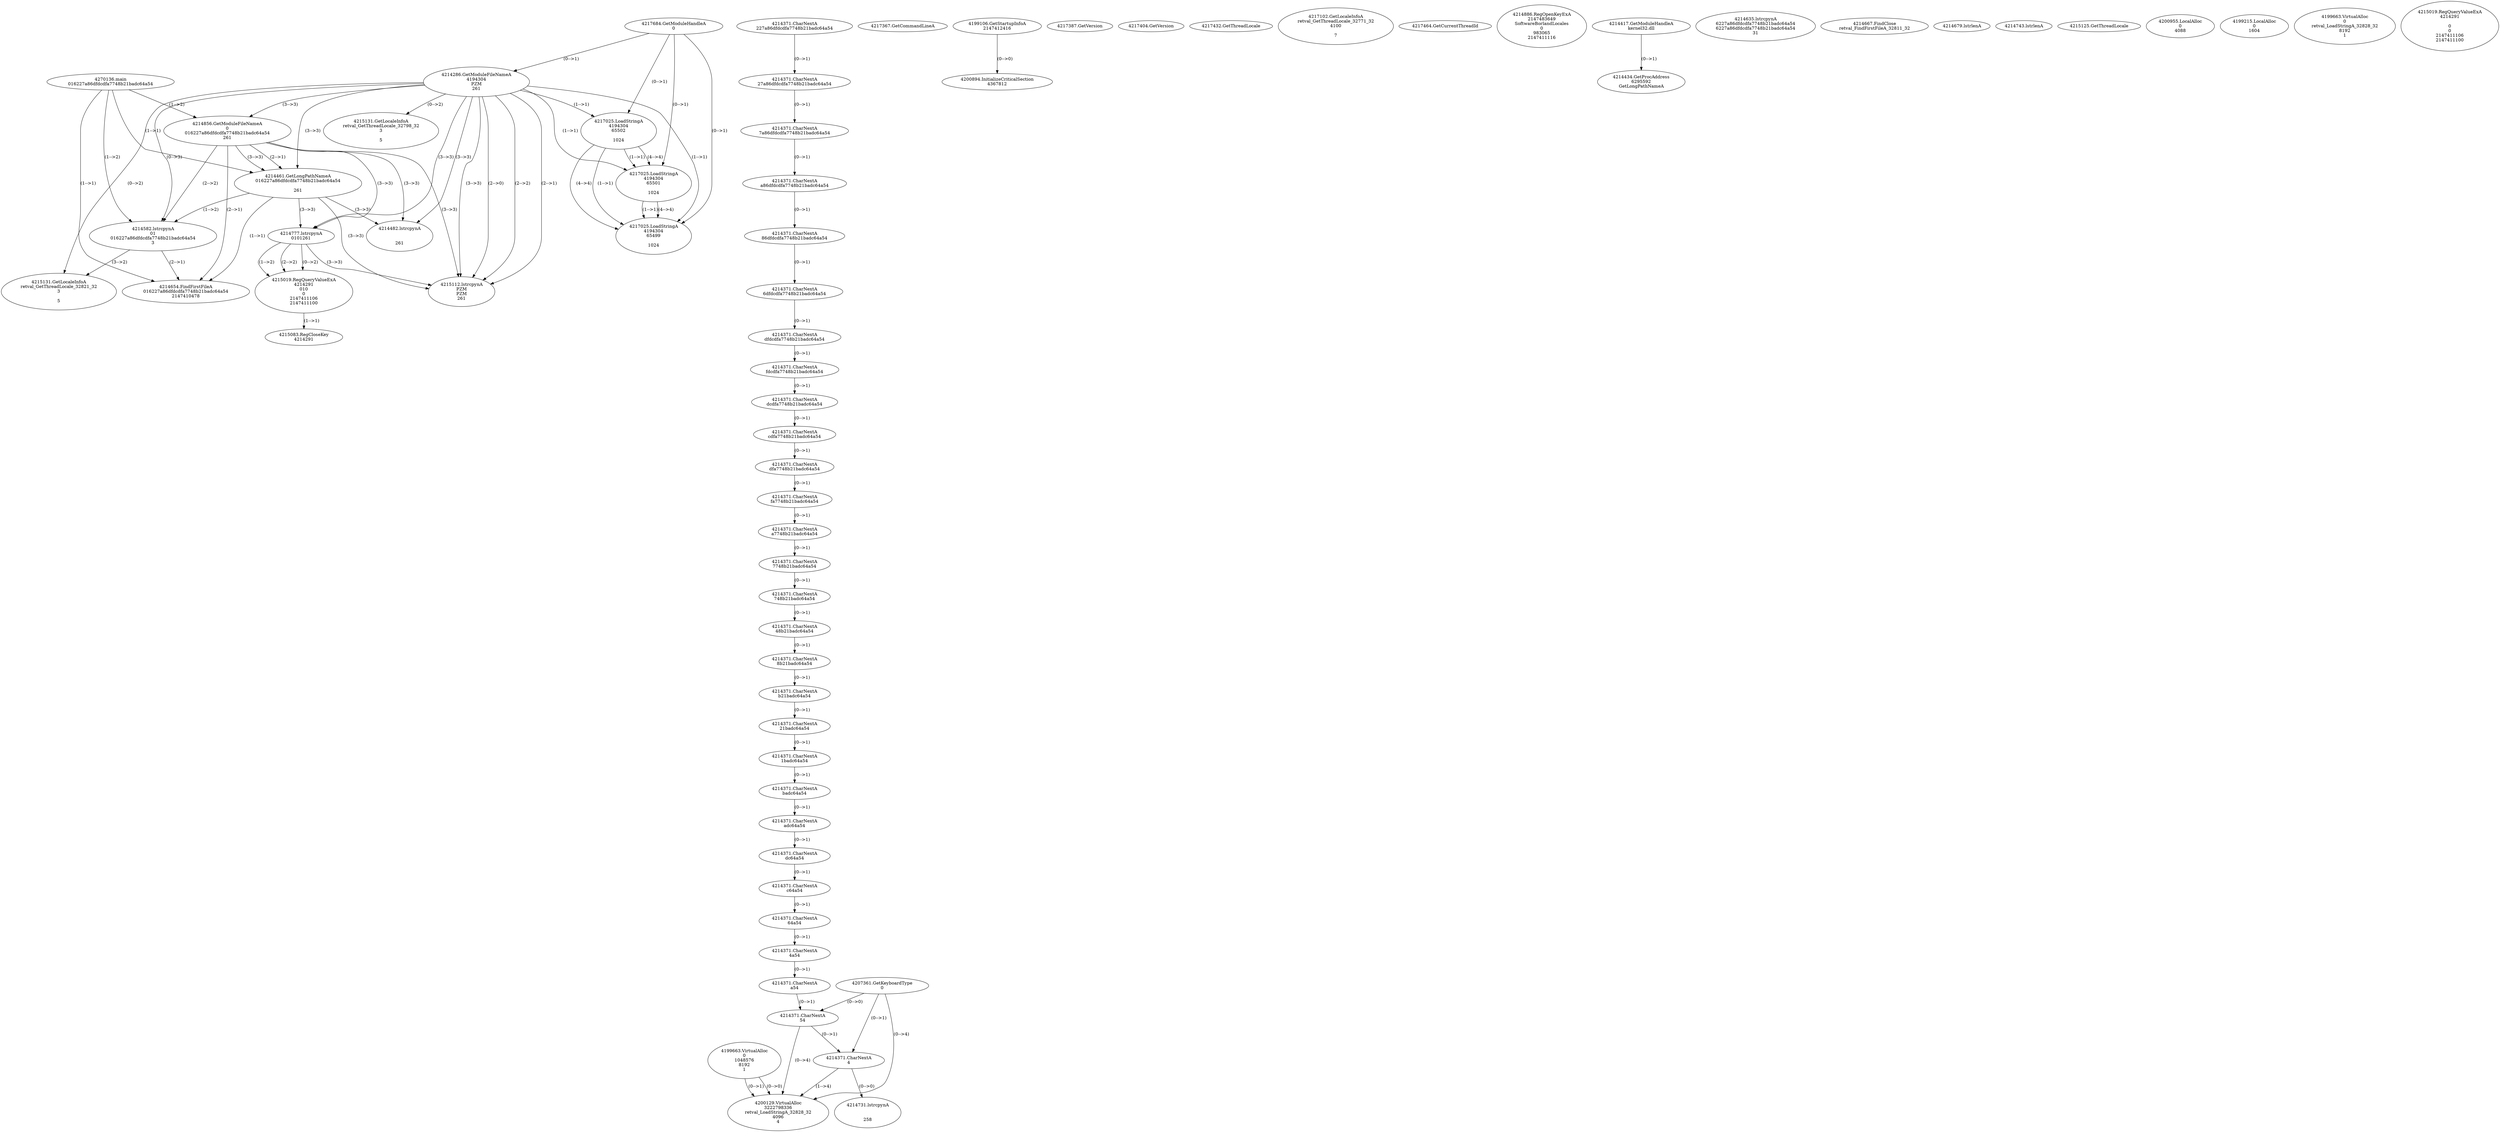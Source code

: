 // Global SCDG with merge call
digraph {
	0 [label="4270136.main
016227a86dfdcdfa7748b21badc64a54"]
	1 [label="4217684.GetModuleHandleA
0"]
	2 [label="4207361.GetKeyboardType
0"]
	3 [label="4217367.GetCommandLineA
"]
	4 [label="4199106.GetStartupInfoA
2147412416"]
	5 [label="4217387.GetVersion
"]
	6 [label="4217404.GetVersion
"]
	7 [label="4217432.GetThreadLocale
"]
	8 [label="4217102.GetLocaleInfoA
retval_GetThreadLocale_32771_32
4100

7"]
	9 [label="4217464.GetCurrentThreadId
"]
	10 [label="4214286.GetModuleFileNameA
4194304
PZM
261"]
	1 -> 10 [label="(0-->1)"]
	11 [label="4214856.GetModuleFileNameA
0
016227a86dfdcdfa7748b21badc64a54
261"]
	0 -> 11 [label="(1-->2)"]
	10 -> 11 [label="(3-->3)"]
	12 [label="4214886.RegOpenKeyExA
2147483649
Software\Borland\Locales
0
983065
2147411116"]
	13 [label="4214417.GetModuleHandleA
kernel32.dll"]
	14 [label="4214434.GetProcAddress
6295592
GetLongPathNameA"]
	13 -> 14 [label="(0-->1)"]
	15 [label="4214461.GetLongPathNameA
016227a86dfdcdfa7748b21badc64a54

261"]
	0 -> 15 [label="(1-->1)"]
	11 -> 15 [label="(2-->1)"]
	10 -> 15 [label="(3-->3)"]
	11 -> 15 [label="(3-->3)"]
	16 [label="4214582.lstrcpynA
01
016227a86dfdcdfa7748b21badc64a54
3"]
	0 -> 16 [label="(1-->2)"]
	11 -> 16 [label="(2-->2)"]
	15 -> 16 [label="(1-->2)"]
	10 -> 16 [label="(0-->3)"]
	17 [label="4214371.CharNextA
227a86dfdcdfa7748b21badc64a54"]
	18 [label="4214371.CharNextA
27a86dfdcdfa7748b21badc64a54"]
	17 -> 18 [label="(0-->1)"]
	19 [label="4214371.CharNextA
7a86dfdcdfa7748b21badc64a54"]
	18 -> 19 [label="(0-->1)"]
	20 [label="4214371.CharNextA
a86dfdcdfa7748b21badc64a54"]
	19 -> 20 [label="(0-->1)"]
	21 [label="4214371.CharNextA
86dfdcdfa7748b21badc64a54"]
	20 -> 21 [label="(0-->1)"]
	22 [label="4214371.CharNextA
6dfdcdfa7748b21badc64a54"]
	21 -> 22 [label="(0-->1)"]
	23 [label="4214371.CharNextA
dfdcdfa7748b21badc64a54"]
	22 -> 23 [label="(0-->1)"]
	24 [label="4214371.CharNextA
fdcdfa7748b21badc64a54"]
	23 -> 24 [label="(0-->1)"]
	25 [label="4214371.CharNextA
dcdfa7748b21badc64a54"]
	24 -> 25 [label="(0-->1)"]
	26 [label="4214371.CharNextA
cdfa7748b21badc64a54"]
	25 -> 26 [label="(0-->1)"]
	27 [label="4214371.CharNextA
dfa7748b21badc64a54"]
	26 -> 27 [label="(0-->1)"]
	28 [label="4214371.CharNextA
fa7748b21badc64a54"]
	27 -> 28 [label="(0-->1)"]
	29 [label="4214371.CharNextA
a7748b21badc64a54"]
	28 -> 29 [label="(0-->1)"]
	30 [label="4214371.CharNextA
7748b21badc64a54"]
	29 -> 30 [label="(0-->1)"]
	31 [label="4214371.CharNextA
748b21badc64a54"]
	30 -> 31 [label="(0-->1)"]
	32 [label="4214371.CharNextA
48b21badc64a54"]
	31 -> 32 [label="(0-->1)"]
	33 [label="4214371.CharNextA
8b21badc64a54"]
	32 -> 33 [label="(0-->1)"]
	34 [label="4214371.CharNextA
b21badc64a54"]
	33 -> 34 [label="(0-->1)"]
	35 [label="4214371.CharNextA
21badc64a54"]
	34 -> 35 [label="(0-->1)"]
	36 [label="4214371.CharNextA
1badc64a54"]
	35 -> 36 [label="(0-->1)"]
	37 [label="4214371.CharNextA
badc64a54"]
	36 -> 37 [label="(0-->1)"]
	38 [label="4214371.CharNextA
adc64a54"]
	37 -> 38 [label="(0-->1)"]
	39 [label="4214371.CharNextA
dc64a54"]
	38 -> 39 [label="(0-->1)"]
	40 [label="4214371.CharNextA
c64a54"]
	39 -> 40 [label="(0-->1)"]
	41 [label="4214371.CharNextA
64a54"]
	40 -> 41 [label="(0-->1)"]
	42 [label="4214371.CharNextA
4a54"]
	41 -> 42 [label="(0-->1)"]
	43 [label="4214371.CharNextA
a54"]
	42 -> 43 [label="(0-->1)"]
	44 [label="4214371.CharNextA
54"]
	43 -> 44 [label="(0-->1)"]
	2 -> 44 [label="(0-->0)"]
	45 [label="4214371.CharNextA
4"]
	2 -> 45 [label="(0-->1)"]
	44 -> 45 [label="(0-->1)"]
	46 [label="4214635.lstrcpynA
6227a86dfdcdfa7748b21badc64a54
6227a86dfdcdfa7748b21badc64a54
31"]
	47 [label="4214654.FindFirstFileA
016227a86dfdcdfa7748b21badc64a54
2147410478"]
	0 -> 47 [label="(1-->1)"]
	11 -> 47 [label="(2-->1)"]
	15 -> 47 [label="(1-->1)"]
	16 -> 47 [label="(2-->1)"]
	48 [label="4214667.FindClose
retval_FindFirstFileA_32811_32"]
	49 [label="4214679.lstrlenA
"]
	50 [label="4214731.lstrcpynA


258"]
	45 -> 50 [label="(0-->0)"]
	51 [label="4214743.lstrlenA
"]
	52 [label="4214777.lstrcpynA
01\
01\
261"]
	10 -> 52 [label="(3-->3)"]
	11 -> 52 [label="(3-->3)"]
	15 -> 52 [label="(3-->3)"]
	53 [label="4215019.RegQueryValueExA
4214291
01\
0
0
2147411106
2147411100"]
	52 -> 53 [label="(1-->2)"]
	52 -> 53 [label="(2-->2)"]
	52 -> 53 [label="(0-->2)"]
	54 [label="4215083.RegCloseKey
4214291"]
	53 -> 54 [label="(1-->1)"]
	55 [label="4215112.lstrcpynA
PZM
PZM
261"]
	10 -> 55 [label="(2-->1)"]
	10 -> 55 [label="(2-->2)"]
	10 -> 55 [label="(3-->3)"]
	11 -> 55 [label="(3-->3)"]
	15 -> 55 [label="(3-->3)"]
	52 -> 55 [label="(3-->3)"]
	10 -> 55 [label="(2-->0)"]
	56 [label="4215125.GetThreadLocale
"]
	57 [label="4215131.GetLocaleInfoA
retval_GetThreadLocale_32821_32
3

5"]
	10 -> 57 [label="(0-->2)"]
	16 -> 57 [label="(3-->2)"]
	58 [label="4217025.LoadStringA
4194304
65502

1024"]
	1 -> 58 [label="(0-->1)"]
	10 -> 58 [label="(1-->1)"]
	59 [label="4217025.LoadStringA
4194304
65501

1024"]
	1 -> 59 [label="(0-->1)"]
	10 -> 59 [label="(1-->1)"]
	58 -> 59 [label="(1-->1)"]
	58 -> 59 [label="(4-->4)"]
	60 [label="4217025.LoadStringA
4194304
65499

1024"]
	1 -> 60 [label="(0-->1)"]
	10 -> 60 [label="(1-->1)"]
	58 -> 60 [label="(1-->1)"]
	59 -> 60 [label="(1-->1)"]
	58 -> 60 [label="(4-->4)"]
	59 -> 60 [label="(4-->4)"]
	61 [label="4200894.InitializeCriticalSection
4367812"]
	4 -> 61 [label="(0-->0)"]
	62 [label="4200955.LocalAlloc
0
4088"]
	63 [label="4199663.VirtualAlloc
0
1048576
8192
1"]
	64 [label="4199215.LocalAlloc
0
1604"]
	65 [label="4200129.VirtualAlloc
3222798336
retval_LoadStringA_32828_32
4096
4"]
	63 -> 65 [label="(0-->1)"]
	2 -> 65 [label="(0-->4)"]
	44 -> 65 [label="(0-->4)"]
	45 -> 65 [label="(1-->4)"]
	63 -> 65 [label="(0-->0)"]
	66 [label="4199663.VirtualAlloc
0
retval_LoadStringA_32828_32
8192
1"]
	67 [label="4214482.lstrcpynA


261"]
	10 -> 67 [label="(3-->3)"]
	11 -> 67 [label="(3-->3)"]
	15 -> 67 [label="(3-->3)"]
	68 [label="4215019.RegQueryValueExA
4214291

0
0
2147411106
2147411100"]
	69 [label="4215131.GetLocaleInfoA
retval_GetThreadLocale_32798_32
3

5"]
	10 -> 69 [label="(0-->2)"]
}
